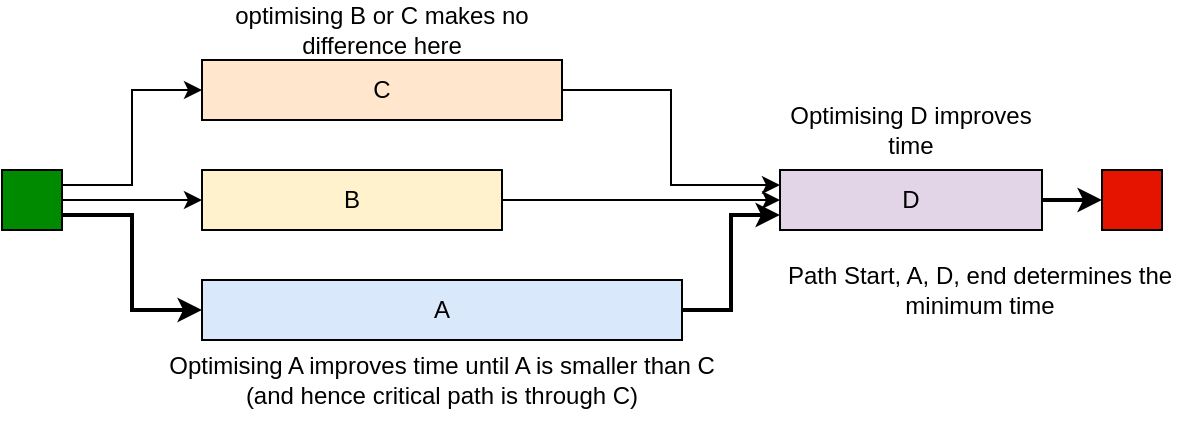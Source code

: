 <mxfile version="20.3.0" type="device"><diagram id="YjSrvQkRB-3nED2S5s9A" name="Page-1"><mxGraphModel dx="796" dy="498" grid="1" gridSize="10" guides="1" tooltips="1" connect="1" arrows="1" fold="1" page="1" pageScale="1" pageWidth="827" pageHeight="1169" math="0" shadow="0"><root><mxCell id="0"/><mxCell id="1" parent="0"/><mxCell id="owR8YBmJaJ0LrbICJzah-7" style="edgeStyle=orthogonalEdgeStyle;rounded=0;orthogonalLoop=1;jettySize=auto;html=1;exitX=1;exitY=0.25;exitDx=0;exitDy=0;entryX=0;entryY=0.5;entryDx=0;entryDy=0;" edge="1" parent="1" source="owR8YBmJaJ0LrbICJzah-1" target="owR8YBmJaJ0LrbICJzah-6"><mxGeometry relative="1" as="geometry"/></mxCell><mxCell id="owR8YBmJaJ0LrbICJzah-8" style="edgeStyle=orthogonalEdgeStyle;rounded=0;orthogonalLoop=1;jettySize=auto;html=1;exitX=1;exitY=0.5;exitDx=0;exitDy=0;entryX=0;entryY=0.5;entryDx=0;entryDy=0;" edge="1" parent="1" source="owR8YBmJaJ0LrbICJzah-1" target="owR8YBmJaJ0LrbICJzah-5"><mxGeometry relative="1" as="geometry"/></mxCell><mxCell id="owR8YBmJaJ0LrbICJzah-9" style="edgeStyle=orthogonalEdgeStyle;rounded=0;orthogonalLoop=1;jettySize=auto;html=1;exitX=1;exitY=0.75;exitDx=0;exitDy=0;entryX=0;entryY=0.5;entryDx=0;entryDy=0;strokeWidth=2;" edge="1" parent="1" source="owR8YBmJaJ0LrbICJzah-1" target="owR8YBmJaJ0LrbICJzah-2"><mxGeometry relative="1" as="geometry"/></mxCell><mxCell id="owR8YBmJaJ0LrbICJzah-1" value="" style="rounded=0;whiteSpace=wrap;html=1;fillColor=#008a00;fontColor=#ffffff;strokeColor=#000000;" vertex="1" parent="1"><mxGeometry x="20" y="115" width="30" height="30" as="geometry"/></mxCell><mxCell id="owR8YBmJaJ0LrbICJzah-11" style="edgeStyle=orthogonalEdgeStyle;rounded=0;orthogonalLoop=1;jettySize=auto;html=1;exitX=1;exitY=0.5;exitDx=0;exitDy=0;entryX=0;entryY=0.75;entryDx=0;entryDy=0;strokeWidth=2;" edge="1" parent="1" source="owR8YBmJaJ0LrbICJzah-2" target="owR8YBmJaJ0LrbICJzah-10"><mxGeometry relative="1" as="geometry"/></mxCell><mxCell id="owR8YBmJaJ0LrbICJzah-2" value="A" style="rounded=0;whiteSpace=wrap;html=1;fillColor=#dae8fc;strokeColor=#000000;" vertex="1" parent="1"><mxGeometry x="120" y="170" width="240" height="30" as="geometry"/></mxCell><mxCell id="owR8YBmJaJ0LrbICJzah-12" style="edgeStyle=orthogonalEdgeStyle;rounded=0;orthogonalLoop=1;jettySize=auto;html=1;exitX=1;exitY=0.5;exitDx=0;exitDy=0;entryX=0;entryY=0.5;entryDx=0;entryDy=0;" edge="1" parent="1" source="owR8YBmJaJ0LrbICJzah-5" target="owR8YBmJaJ0LrbICJzah-10"><mxGeometry relative="1" as="geometry"/></mxCell><mxCell id="owR8YBmJaJ0LrbICJzah-5" value="B" style="rounded=0;whiteSpace=wrap;html=1;fillColor=#fff2cc;strokeColor=#000000;" vertex="1" parent="1"><mxGeometry x="120" y="115" width="150" height="30" as="geometry"/></mxCell><mxCell id="owR8YBmJaJ0LrbICJzah-13" style="edgeStyle=orthogonalEdgeStyle;rounded=0;orthogonalLoop=1;jettySize=auto;html=1;exitX=1;exitY=0.5;exitDx=0;exitDy=0;entryX=0;entryY=0.25;entryDx=0;entryDy=0;" edge="1" parent="1" source="owR8YBmJaJ0LrbICJzah-6" target="owR8YBmJaJ0LrbICJzah-10"><mxGeometry relative="1" as="geometry"/></mxCell><mxCell id="owR8YBmJaJ0LrbICJzah-6" value="C" style="rounded=0;whiteSpace=wrap;html=1;fillColor=#ffe6cc;strokeColor=#000000;" vertex="1" parent="1"><mxGeometry x="120" y="60" width="180" height="30" as="geometry"/></mxCell><mxCell id="owR8YBmJaJ0LrbICJzah-15" style="edgeStyle=orthogonalEdgeStyle;rounded=0;orthogonalLoop=1;jettySize=auto;html=1;exitX=1;exitY=0.5;exitDx=0;exitDy=0;entryX=0;entryY=0.5;entryDx=0;entryDy=0;strokeWidth=2;" edge="1" parent="1" source="owR8YBmJaJ0LrbICJzah-10" target="owR8YBmJaJ0LrbICJzah-14"><mxGeometry relative="1" as="geometry"/></mxCell><mxCell id="owR8YBmJaJ0LrbICJzah-10" value="D" style="rounded=0;whiteSpace=wrap;html=1;strokeColor=#000000;fillColor=#e1d5e7;" vertex="1" parent="1"><mxGeometry x="409" y="115" width="131" height="30" as="geometry"/></mxCell><mxCell id="owR8YBmJaJ0LrbICJzah-14" value="" style="rounded=0;whiteSpace=wrap;html=1;fillColor=#e51400;fontColor=#ffffff;strokeColor=#000000;" vertex="1" parent="1"><mxGeometry x="570" y="115" width="30" height="30" as="geometry"/></mxCell><mxCell id="owR8YBmJaJ0LrbICJzah-16" value="optimising B or C makes no difference here" style="text;html=1;strokeColor=none;fillColor=none;align=center;verticalAlign=middle;whiteSpace=wrap;rounded=0;" vertex="1" parent="1"><mxGeometry x="120" y="30" width="180" height="30" as="geometry"/></mxCell><mxCell id="owR8YBmJaJ0LrbICJzah-18" value="Path Start, A, D, end determines the minimum time" style="text;html=1;strokeColor=none;fillColor=none;align=center;verticalAlign=middle;whiteSpace=wrap;rounded=0;" vertex="1" parent="1"><mxGeometry x="409" y="160" width="200" height="30" as="geometry"/></mxCell><mxCell id="owR8YBmJaJ0LrbICJzah-19" value="Optimising D improves time" style="text;html=1;strokeColor=none;fillColor=none;align=center;verticalAlign=middle;whiteSpace=wrap;rounded=0;" vertex="1" parent="1"><mxGeometry x="409" y="80" width="131" height="30" as="geometry"/></mxCell><mxCell id="owR8YBmJaJ0LrbICJzah-20" value="Optimising A improves time until A is smaller than C (and hence critical path is through C)" style="text;html=1;strokeColor=none;fillColor=none;align=center;verticalAlign=middle;whiteSpace=wrap;rounded=0;" vertex="1" parent="1"><mxGeometry x="100" y="200" width="280" height="40" as="geometry"/></mxCell></root></mxGraphModel></diagram></mxfile>